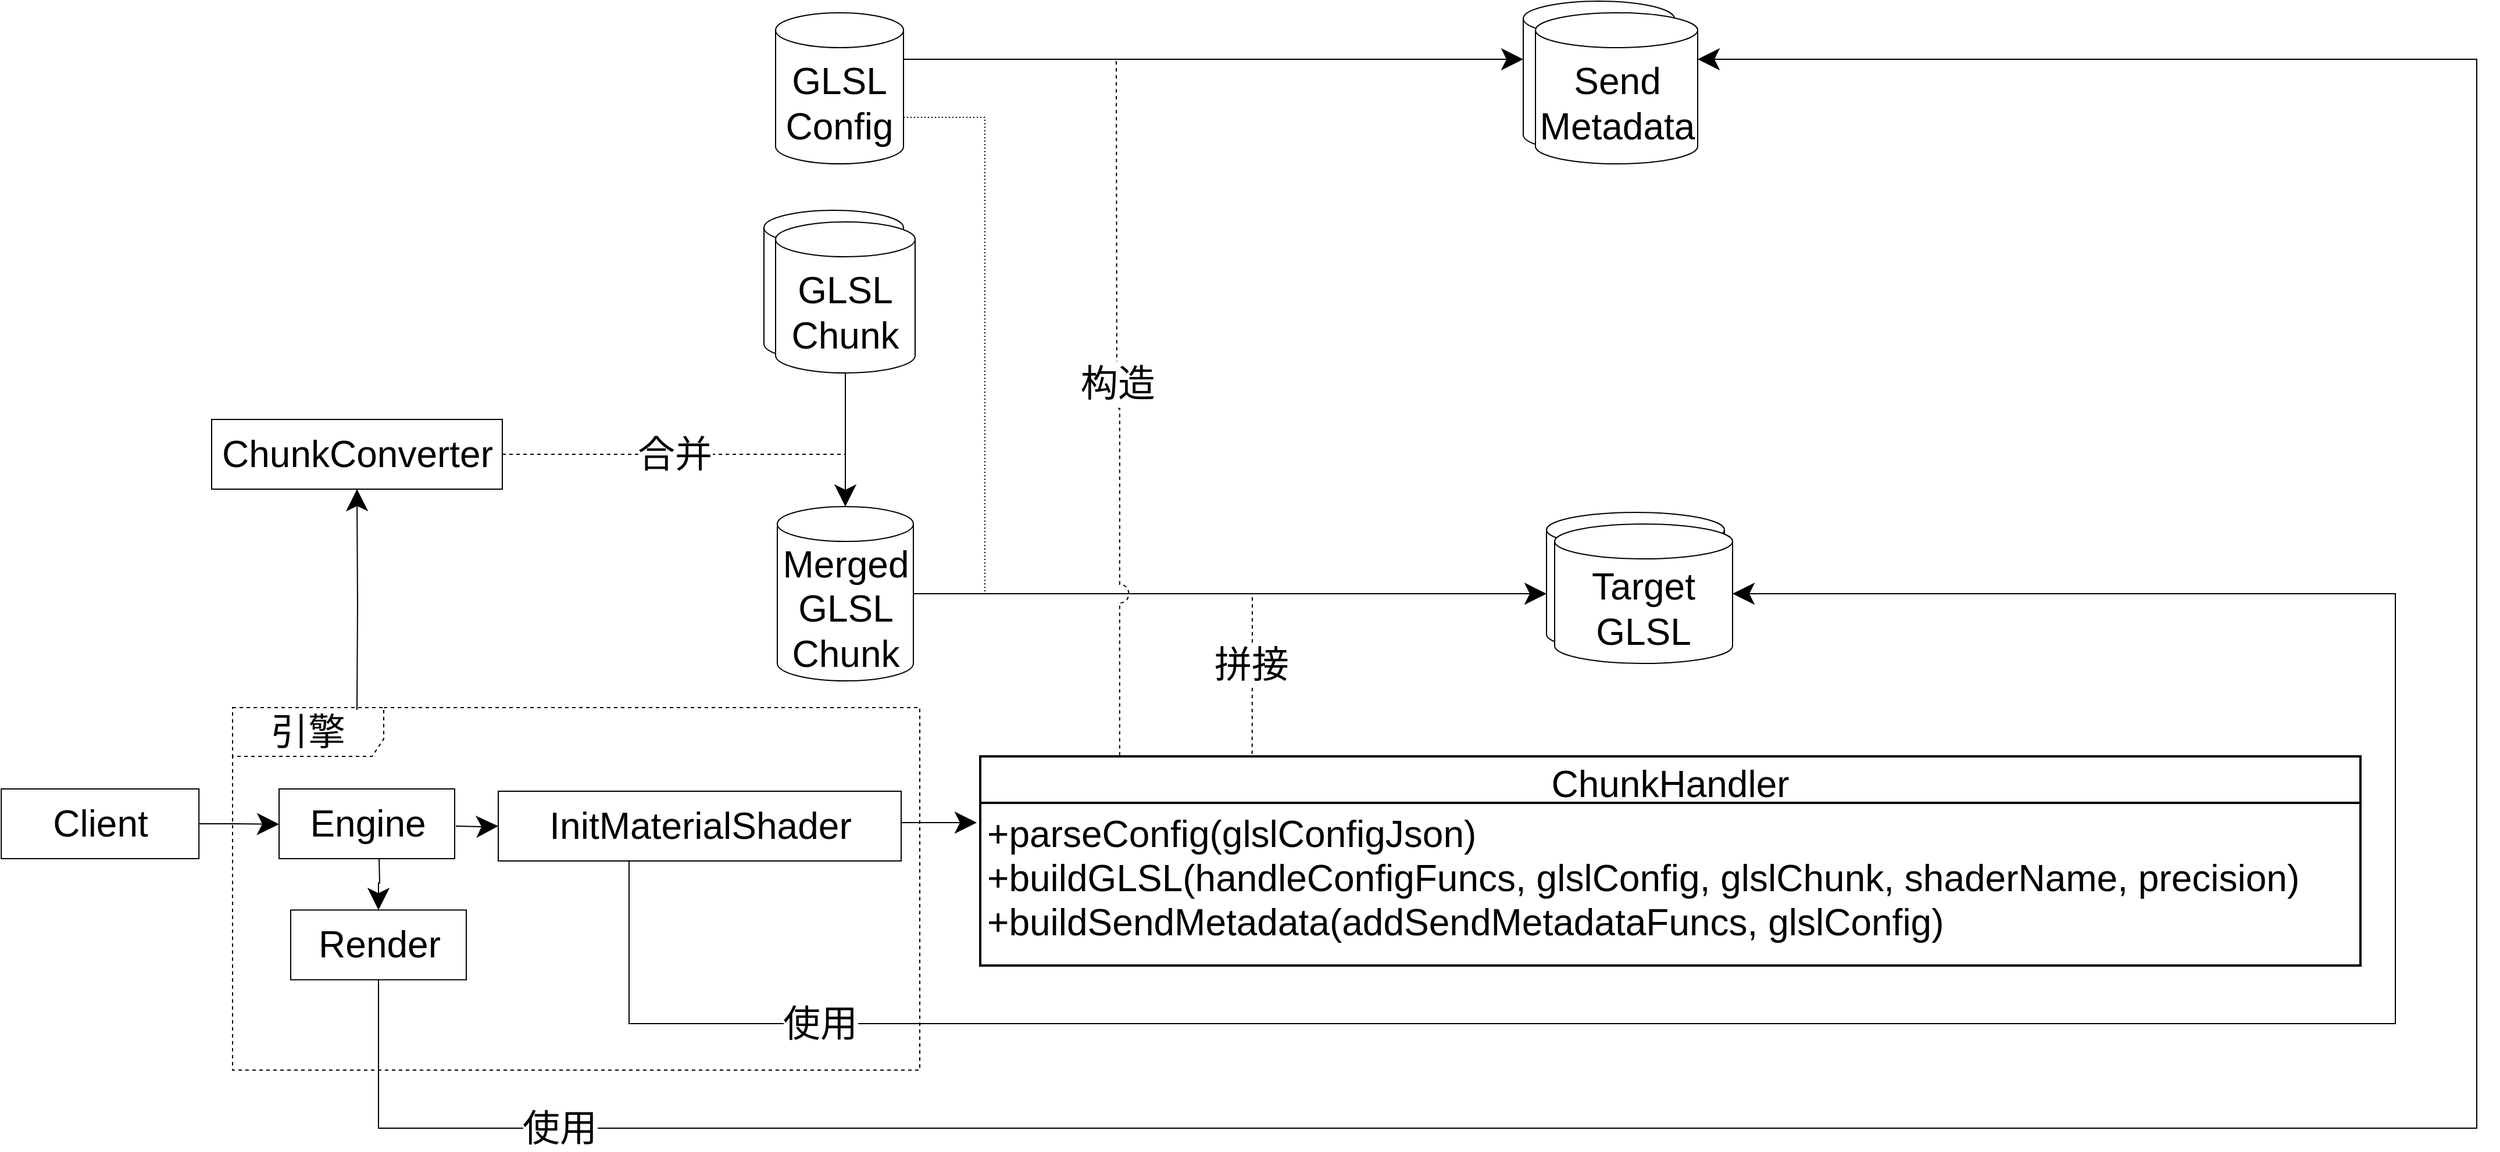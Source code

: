 <mxfile version="14.6.13" type="device"><diagram id="9Ot8Pq0Yye77UVq_hXBB" name="第 1 页"><mxGraphModel dx="2365" dy="2849" grid="1" gridSize="10" guides="1" tooltips="1" connect="1" arrows="1" fold="1" page="1" pageScale="1" pageWidth="827" pageHeight="1169" math="0" shadow="0"><root><mxCell id="0"/><mxCell id="1" parent="0"/><mxCell id="dzVXCEVpYxPNTBVt7ruM-2" value="&lt;font&gt;&lt;span style=&quot;font-size: 32px&quot;&gt;Send&lt;br&gt;Data&lt;br&gt;&lt;/span&gt;&lt;/font&gt;" style="shape=cylinder3;whiteSpace=wrap;html=1;boundedLbl=1;backgroundOutline=1;size=15;" parent="1" vertex="1"><mxGeometry x="1720" y="-50" width="130" height="130" as="geometry"/></mxCell><mxCell id="dzVXCEVpYxPNTBVt7ruM-1" value="&lt;font style=&quot;font-size: 32px&quot;&gt;&lt;br&gt;&lt;/font&gt;" style="shape=cylinder3;whiteSpace=wrap;html=1;boundedLbl=1;backgroundOutline=1;size=15;" parent="1" vertex="1"><mxGeometry x="1740" y="390" width="153" height="120" as="geometry"/></mxCell><mxCell id="nVuE7aMQzC9CeSAlDgto-31" value="ChunkHandler" style="swimlane;childLayout=stackLayout;horizontal=1;startSize=40;horizontalStack=0;rounded=0;fontSize=32;fontStyle=0;strokeWidth=2;resizeParent=0;resizeLast=1;shadow=0;dashed=0;align=center;" parent="1" vertex="1"><mxGeometry x="1253" y="600" width="1187" height="180" as="geometry"/></mxCell><mxCell id="nVuE7aMQzC9CeSAlDgto-32" value="+parseConfig(glslConfigJson)&#10;+buildGLSL(handleConfigFuncs, glslConfig, glslChunk, shaderName, precision)&#10;+buildSendMetadata(addSendMetadataFuncs, glslConfig)" style="align=left;strokeColor=none;fillColor=none;spacingLeft=4;fontSize=32;verticalAlign=top;resizable=0;rotatable=0;part=1;" parent="nVuE7aMQzC9CeSAlDgto-31" vertex="1"><mxGeometry y="40" width="1187" height="140" as="geometry"/></mxCell><mxCell id="nVuE7aMQzC9CeSAlDgto-33" value="&lt;font style=&quot;font-size: 32px&quot;&gt;引擎&lt;/font&gt;" style="shape=umlFrame;whiteSpace=wrap;html=1;width=130;height=42;fontSize=32;dashed=1;" parent="1" vertex="1"><mxGeometry x="610" y="558" width="591" height="312" as="geometry"/></mxCell><mxCell id="nVuE7aMQzC9CeSAlDgto-34" value="" style="shape=cylinder3;whiteSpace=wrap;html=1;boundedLbl=1;backgroundOutline=1;size=15;" parent="1" vertex="1"><mxGeometry x="1067" y="130" width="120" height="130" as="geometry"/></mxCell><mxCell id="nVuE7aMQzC9CeSAlDgto-35" value="" style="edgeStyle=orthogonalEdgeStyle;rounded=0;orthogonalLoop=1;jettySize=auto;html=1;startSize=16;endSize=16;entryX=-0.011;entryY=0.216;entryDx=0;entryDy=0;entryPerimeter=0;" parent="1" source="nVuE7aMQzC9CeSAlDgto-36" edge="1"><mxGeometry relative="1" as="geometry"><mxPoint x="650.0" y="658.4" as="targetPoint"/></mxGeometry></mxCell><mxCell id="nVuE7aMQzC9CeSAlDgto-36" value="Client" style="html=1;fontSize=32;" parent="1" vertex="1"><mxGeometry x="411.09" y="628.0" width="170" height="60" as="geometry"/></mxCell><mxCell id="nVuE7aMQzC9CeSAlDgto-37" style="edgeStyle=orthogonalEdgeStyle;rounded=0;orthogonalLoop=1;jettySize=auto;html=1;endArrow=classic;endFill=1;startSize=16;endSize=16;" parent="1" edge="1"><mxGeometry relative="1" as="geometry"><mxPoint x="1187" as="sourcePoint"/><mxPoint x="1720" as="targetPoint"/></mxGeometry></mxCell><mxCell id="nVuE7aMQzC9CeSAlDgto-38" style="edgeStyle=orthogonalEdgeStyle;rounded=0;orthogonalLoop=1;jettySize=auto;html=1;entryX=1;entryY=0.5;entryDx=0;entryDy=0;entryPerimeter=0;endArrow=none;endFill=0;startSize=16;endSize=16;exitX=1;exitY=0;exitDx=0;exitDy=90;exitPerimeter=0;dashed=1;dashPattern=1 2;" parent="1" source="nVuE7aMQzC9CeSAlDgto-39" target="nVuE7aMQzC9CeSAlDgto-50" edge="1"><mxGeometry relative="1" as="geometry"><Array as="points"><mxPoint x="1257" y="50"/><mxPoint x="1257" y="460"/></Array></mxGeometry></mxCell><mxCell id="nVuE7aMQzC9CeSAlDgto-39" value="&lt;font&gt;&lt;span style=&quot;font-size: 32px&quot;&gt;GLSL Config&lt;/span&gt;&lt;/font&gt;" style="shape=cylinder3;whiteSpace=wrap;html=1;boundedLbl=1;backgroundOutline=1;size=15;" parent="1" vertex="1"><mxGeometry x="1077" y="-40" width="110" height="130" as="geometry"/></mxCell><mxCell id="nVuE7aMQzC9CeSAlDgto-40" style="edgeStyle=orthogonalEdgeStyle;rounded=0;orthogonalLoop=1;jettySize=auto;html=1;entryX=0.5;entryY=1;entryDx=0;entryDy=0;endSize=16;startSize=16;" parent="1" target="nVuE7aMQzC9CeSAlDgto-46" edge="1"><mxGeometry relative="1" as="geometry"><mxPoint x="717" y="560" as="sourcePoint"/></mxGeometry></mxCell><mxCell id="nVuE7aMQzC9CeSAlDgto-41" style="edgeStyle=orthogonalEdgeStyle;rounded=0;jumpStyle=arc;jumpSize=22;orthogonalLoop=1;jettySize=auto;html=1;entryX=1;entryY=0;entryDx=0;entryDy=40;entryPerimeter=0;endArrow=classic;endFill=1;startSize=16;endSize=16;exitX=0.5;exitY=1;exitDx=0;exitDy=0;" parent="1" source="nVuE7aMQzC9CeSAlDgto-63" target="nVuE7aMQzC9CeSAlDgto-57" edge="1"><mxGeometry relative="1" as="geometry"><mxPoint x="818" y="800" as="sourcePoint"/><Array as="points"><mxPoint x="736" y="920"/><mxPoint x="2540" y="920"/><mxPoint x="2540"/></Array></mxGeometry></mxCell><mxCell id="nVuE7aMQzC9CeSAlDgto-42" value="&lt;font style=&quot;font-size: 32px&quot;&gt;使用&lt;/font&gt;" style="edgeLabel;html=1;align=center;verticalAlign=middle;resizable=0;points=[];" parent="nVuE7aMQzC9CeSAlDgto-41" vertex="1" connectable="0"><mxGeometry x="-0.69" y="2" relative="1" as="geometry"><mxPoint x="-263" y="2" as="offset"/></mxGeometry></mxCell><mxCell id="nVuE7aMQzC9CeSAlDgto-43" style="edgeStyle=orthogonalEdgeStyle;rounded=0;jumpStyle=arc;jumpSize=22;orthogonalLoop=1;jettySize=auto;html=1;entryX=1;entryY=0.5;entryDx=0;entryDy=0;entryPerimeter=0;endArrow=classic;endFill=1;startSize=16;endSize=16;exitX=0.5;exitY=1;exitDx=0;exitDy=0;" parent="1" source="nVuE7aMQzC9CeSAlDgto-62" target="nVuE7aMQzC9CeSAlDgto-56" edge="1"><mxGeometry relative="1" as="geometry"><mxPoint x="710.5" y="800" as="sourcePoint"/><Array as="points"><mxPoint x="951" y="830"/><mxPoint x="2470" y="830"/><mxPoint x="2470" y="460"/></Array></mxGeometry></mxCell><mxCell id="nVuE7aMQzC9CeSAlDgto-44" style="edgeStyle=orthogonalEdgeStyle;rounded=0;orthogonalLoop=1;jettySize=auto;html=1;startSize=16;endSize=16;endArrow=none;endFill=0;dashed=1;" parent="1" source="nVuE7aMQzC9CeSAlDgto-46" edge="1"><mxGeometry relative="1" as="geometry"><mxPoint x="1137" y="340" as="targetPoint"/></mxGeometry></mxCell><mxCell id="nVuE7aMQzC9CeSAlDgto-45" value="&lt;font style=&quot;font-size: 32px&quot;&gt;合并&lt;/font&gt;" style="edgeLabel;html=1;align=center;verticalAlign=middle;resizable=0;points=[];" parent="nVuE7aMQzC9CeSAlDgto-44" vertex="1" connectable="0"><mxGeometry x="0.004" y="1" relative="1" as="geometry"><mxPoint as="offset"/></mxGeometry></mxCell><mxCell id="nVuE7aMQzC9CeSAlDgto-46" value="ChunkConverter" style="html=1;fontSize=32;" parent="1" vertex="1"><mxGeometry x="592" y="310" width="250" height="60" as="geometry"/></mxCell><mxCell id="nVuE7aMQzC9CeSAlDgto-47" style="edgeStyle=orthogonalEdgeStyle;rounded=0;orthogonalLoop=1;jettySize=auto;html=1;entryX=0.5;entryY=0;entryDx=0;entryDy=0;entryPerimeter=0;startSize=16;endSize=16;" parent="1" source="nVuE7aMQzC9CeSAlDgto-48" target="nVuE7aMQzC9CeSAlDgto-50" edge="1"><mxGeometry relative="1" as="geometry"/></mxCell><mxCell id="nVuE7aMQzC9CeSAlDgto-48" value="&lt;font style=&quot;font-size: 32px&quot;&gt;GLSL Chunk&lt;/font&gt;" style="shape=cylinder3;whiteSpace=wrap;html=1;boundedLbl=1;backgroundOutline=1;size=15;" parent="1" vertex="1"><mxGeometry x="1077" y="140" width="120" height="130" as="geometry"/></mxCell><mxCell id="nVuE7aMQzC9CeSAlDgto-49" style="edgeStyle=orthogonalEdgeStyle;rounded=0;orthogonalLoop=1;jettySize=auto;html=1;endArrow=classic;endFill=1;startSize=16;endSize=16;" parent="1" source="nVuE7aMQzC9CeSAlDgto-50" edge="1"><mxGeometry relative="1" as="geometry"><mxPoint x="1740" y="460" as="targetPoint"/></mxGeometry></mxCell><mxCell id="nVuE7aMQzC9CeSAlDgto-50" value="&lt;font style=&quot;font-size: 32px&quot;&gt;Merged GLSL&lt;br&gt;Chunk&lt;br&gt;&lt;/font&gt;" style="shape=cylinder3;whiteSpace=wrap;html=1;boundedLbl=1;backgroundOutline=1;size=15;" parent="1" vertex="1"><mxGeometry x="1078.5" y="385" width="117" height="150" as="geometry"/></mxCell><mxCell id="nVuE7aMQzC9CeSAlDgto-51" style="edgeStyle=orthogonalEdgeStyle;rounded=0;orthogonalLoop=1;jettySize=auto;html=1;endArrow=none;endFill=0;startSize=16;endSize=16;exitX=0.101;exitY=-0.004;exitDx=0;exitDy=0;exitPerimeter=0;dashed=1;jumpStyle=arc;jumpSize=16;" parent="1" source="nVuE7aMQzC9CeSAlDgto-31" edge="1"><mxGeometry relative="1" as="geometry"><mxPoint x="1370" as="targetPoint"/></mxGeometry></mxCell><mxCell id="nVuE7aMQzC9CeSAlDgto-52" value="&lt;font style=&quot;font-size: 32px&quot;&gt;构造&lt;/font&gt;" style="edgeLabel;html=1;align=center;verticalAlign=middle;resizable=0;points=[];" parent="nVuE7aMQzC9CeSAlDgto-51" vertex="1" connectable="0"><mxGeometry x="0.073" relative="1" as="geometry"><mxPoint as="offset"/></mxGeometry></mxCell><mxCell id="nVuE7aMQzC9CeSAlDgto-53" style="edgeStyle=orthogonalEdgeStyle;rounded=0;orthogonalLoop=1;jettySize=auto;html=1;dashed=1;endArrow=none;endFill=0;startSize=16;endSize=16;exitX=0.197;exitY=-0.011;exitDx=0;exitDy=0;exitPerimeter=0;jumpStyle=arc;jumpSize=22;" parent="1" source="nVuE7aMQzC9CeSAlDgto-31" edge="1"><mxGeometry relative="1" as="geometry"><mxPoint x="1487" y="460" as="targetPoint"/></mxGeometry></mxCell><mxCell id="nVuE7aMQzC9CeSAlDgto-54" value="&lt;font style=&quot;font-size: 32px&quot;&gt;拼接&lt;/font&gt;" style="edgeLabel;html=1;align=center;verticalAlign=middle;resizable=0;points=[];" parent="nVuE7aMQzC9CeSAlDgto-53" vertex="1" connectable="0"><mxGeometry x="0.484" y="-1" relative="1" as="geometry"><mxPoint x="-3" y="25" as="offset"/></mxGeometry></mxCell><mxCell id="nVuE7aMQzC9CeSAlDgto-55" style="edgeStyle=orthogonalEdgeStyle;rounded=0;orthogonalLoop=1;jettySize=auto;html=1;startSize=16;endSize=16;exitX=1;exitY=0.5;exitDx=0;exitDy=0;" parent="1" source="nVuE7aMQzC9CeSAlDgto-62" edge="1"><mxGeometry relative="1" as="geometry"><mxPoint x="876.5" y="590.143" as="sourcePoint"/><mxPoint x="1250" y="657" as="targetPoint"/><Array as="points"><mxPoint x="1185" y="657"/></Array></mxGeometry></mxCell><mxCell id="nVuE7aMQzC9CeSAlDgto-56" value="&lt;font style=&quot;font-size: 32px&quot;&gt;Target &lt;br&gt;GLSL&lt;br&gt;&lt;/font&gt;" style="shape=cylinder3;whiteSpace=wrap;html=1;boundedLbl=1;backgroundOutline=1;size=15;" parent="1" vertex="1"><mxGeometry x="1747" y="400" width="153" height="120" as="geometry"/></mxCell><mxCell id="nVuE7aMQzC9CeSAlDgto-57" value="&lt;font&gt;&lt;span style=&quot;font-size: 32px&quot;&gt;Send&lt;br&gt;Metadata&lt;br&gt;&lt;/span&gt;&lt;/font&gt;" style="shape=cylinder3;whiteSpace=wrap;html=1;boundedLbl=1;backgroundOutline=1;size=15;" parent="1" vertex="1"><mxGeometry x="1730.5" y="-40" width="139.5" height="130" as="geometry"/></mxCell><mxCell id="nVuE7aMQzC9CeSAlDgto-58" value="&lt;font style=&quot;font-size: 32px&quot;&gt;使用&lt;/font&gt;" style="edgeLabel;html=1;align=center;verticalAlign=middle;resizable=0;points=[];" parent="1" vertex="1" connectable="0"><mxGeometry x="1112.997" y="800.0" as="geometry"><mxPoint x="2" y="30" as="offset"/></mxGeometry></mxCell><mxCell id="nVuE7aMQzC9CeSAlDgto-59" value="" style="edgeStyle=orthogonalEdgeStyle;rounded=0;orthogonalLoop=1;jettySize=auto;html=1;endSize=16;startSize=16;" parent="1" target="nVuE7aMQzC9CeSAlDgto-62" edge="1"><mxGeometry relative="1" as="geometry"><mxPoint x="802" y="660" as="sourcePoint"/></mxGeometry></mxCell><mxCell id="nVuE7aMQzC9CeSAlDgto-60" value="" style="edgeStyle=orthogonalEdgeStyle;rounded=0;orthogonalLoop=1;jettySize=auto;html=1;endSize=16;startSize=16;exitX=0.566;exitY=0.994;exitDx=0;exitDy=0;exitPerimeter=0;" parent="1" target="nVuE7aMQzC9CeSAlDgto-63" edge="1"><mxGeometry relative="1" as="geometry"><mxPoint x="736.04" y="687.998" as="sourcePoint"/></mxGeometry></mxCell><mxCell id="nVuE7aMQzC9CeSAlDgto-62" value="InitMaterialShader" style="html=1;fontSize=32;" parent="1" vertex="1"><mxGeometry x="838.5" y="630" width="346.5" height="60" as="geometry"/></mxCell><mxCell id="nVuE7aMQzC9CeSAlDgto-63" value="Render" style="html=1;fontSize=32;" parent="1" vertex="1"><mxGeometry x="660" y="732.25" width="151" height="60" as="geometry"/></mxCell><mxCell id="KNMEV432Q6ATXp_ezweT-1" value="Engine" style="html=1;fontSize=32;" parent="1" vertex="1"><mxGeometry x="650" y="628" width="151" height="60" as="geometry"/></mxCell></root></mxGraphModel></diagram></mxfile>